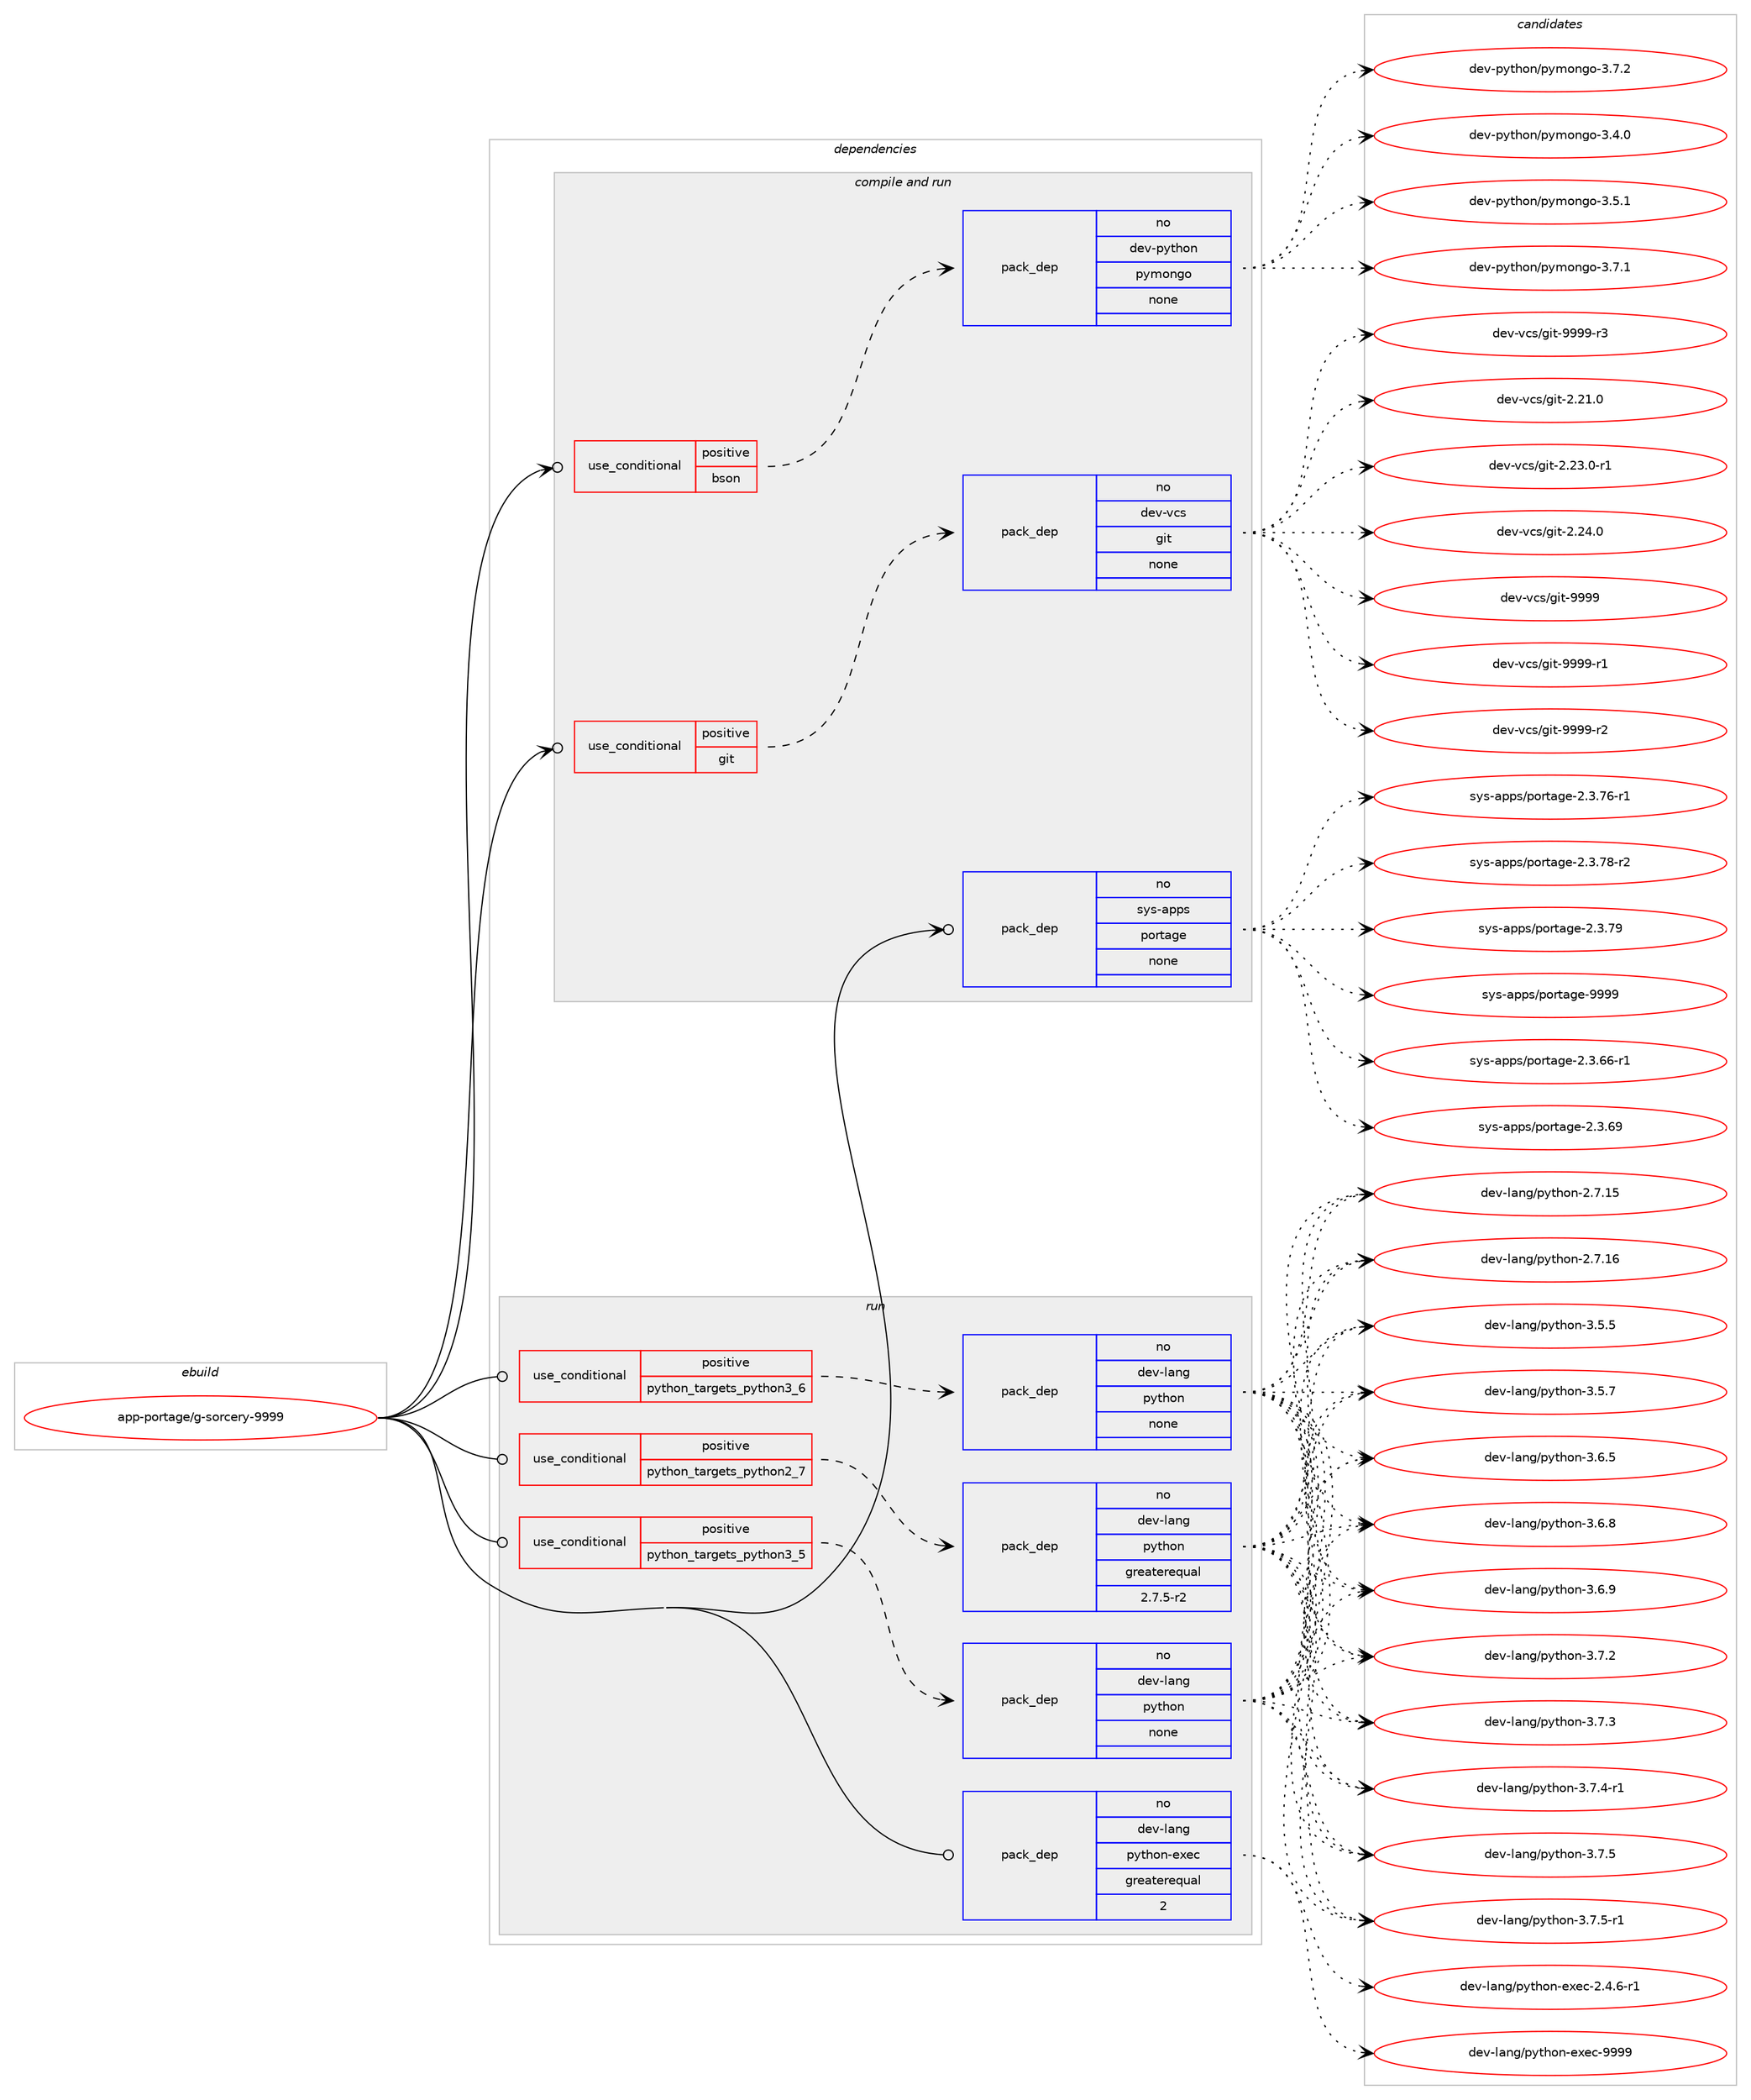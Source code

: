 digraph prolog {

# *************
# Graph options
# *************

newrank=true;
concentrate=true;
compound=true;
graph [rankdir=LR,fontname=Helvetica,fontsize=10,ranksep=1.5];#, ranksep=2.5, nodesep=0.2];
edge  [arrowhead=vee];
node  [fontname=Helvetica,fontsize=10];

# **********
# The ebuild
# **********

subgraph cluster_leftcol {
color=gray;
rank=same;
label=<<i>ebuild</i>>;
id [label="app-portage/g-sorcery-9999", color=red, width=4, href="../app-portage/g-sorcery-9999.svg"];
}

# ****************
# The dependencies
# ****************

subgraph cluster_midcol {
color=gray;
label=<<i>dependencies</i>>;
subgraph cluster_compile {
fillcolor="#eeeeee";
style=filled;
label=<<i>compile</i>>;
}
subgraph cluster_compileandrun {
fillcolor="#eeeeee";
style=filled;
label=<<i>compile and run</i>>;
subgraph cond120439 {
dependency505216 [label=<<TABLE BORDER="0" CELLBORDER="1" CELLSPACING="0" CELLPADDING="4"><TR><TD ROWSPAN="3" CELLPADDING="10">use_conditional</TD></TR><TR><TD>positive</TD></TR><TR><TD>bson</TD></TR></TABLE>>, shape=none, color=red];
subgraph pack375646 {
dependency505217 [label=<<TABLE BORDER="0" CELLBORDER="1" CELLSPACING="0" CELLPADDING="4" WIDTH="220"><TR><TD ROWSPAN="6" CELLPADDING="30">pack_dep</TD></TR><TR><TD WIDTH="110">no</TD></TR><TR><TD>dev-python</TD></TR><TR><TD>pymongo</TD></TR><TR><TD>none</TD></TR><TR><TD></TD></TR></TABLE>>, shape=none, color=blue];
}
dependency505216:e -> dependency505217:w [weight=20,style="dashed",arrowhead="vee"];
}
id:e -> dependency505216:w [weight=20,style="solid",arrowhead="odotvee"];
subgraph cond120440 {
dependency505218 [label=<<TABLE BORDER="0" CELLBORDER="1" CELLSPACING="0" CELLPADDING="4"><TR><TD ROWSPAN="3" CELLPADDING="10">use_conditional</TD></TR><TR><TD>positive</TD></TR><TR><TD>git</TD></TR></TABLE>>, shape=none, color=red];
subgraph pack375647 {
dependency505219 [label=<<TABLE BORDER="0" CELLBORDER="1" CELLSPACING="0" CELLPADDING="4" WIDTH="220"><TR><TD ROWSPAN="6" CELLPADDING="30">pack_dep</TD></TR><TR><TD WIDTH="110">no</TD></TR><TR><TD>dev-vcs</TD></TR><TR><TD>git</TD></TR><TR><TD>none</TD></TR><TR><TD></TD></TR></TABLE>>, shape=none, color=blue];
}
dependency505218:e -> dependency505219:w [weight=20,style="dashed",arrowhead="vee"];
}
id:e -> dependency505218:w [weight=20,style="solid",arrowhead="odotvee"];
subgraph pack375648 {
dependency505220 [label=<<TABLE BORDER="0" CELLBORDER="1" CELLSPACING="0" CELLPADDING="4" WIDTH="220"><TR><TD ROWSPAN="6" CELLPADDING="30">pack_dep</TD></TR><TR><TD WIDTH="110">no</TD></TR><TR><TD>sys-apps</TD></TR><TR><TD>portage</TD></TR><TR><TD>none</TD></TR><TR><TD></TD></TR></TABLE>>, shape=none, color=blue];
}
id:e -> dependency505220:w [weight=20,style="solid",arrowhead="odotvee"];
}
subgraph cluster_run {
fillcolor="#eeeeee";
style=filled;
label=<<i>run</i>>;
subgraph cond120441 {
dependency505221 [label=<<TABLE BORDER="0" CELLBORDER="1" CELLSPACING="0" CELLPADDING="4"><TR><TD ROWSPAN="3" CELLPADDING="10">use_conditional</TD></TR><TR><TD>positive</TD></TR><TR><TD>python_targets_python2_7</TD></TR></TABLE>>, shape=none, color=red];
subgraph pack375649 {
dependency505222 [label=<<TABLE BORDER="0" CELLBORDER="1" CELLSPACING="0" CELLPADDING="4" WIDTH="220"><TR><TD ROWSPAN="6" CELLPADDING="30">pack_dep</TD></TR><TR><TD WIDTH="110">no</TD></TR><TR><TD>dev-lang</TD></TR><TR><TD>python</TD></TR><TR><TD>greaterequal</TD></TR><TR><TD>2.7.5-r2</TD></TR></TABLE>>, shape=none, color=blue];
}
dependency505221:e -> dependency505222:w [weight=20,style="dashed",arrowhead="vee"];
}
id:e -> dependency505221:w [weight=20,style="solid",arrowhead="odot"];
subgraph cond120442 {
dependency505223 [label=<<TABLE BORDER="0" CELLBORDER="1" CELLSPACING="0" CELLPADDING="4"><TR><TD ROWSPAN="3" CELLPADDING="10">use_conditional</TD></TR><TR><TD>positive</TD></TR><TR><TD>python_targets_python3_5</TD></TR></TABLE>>, shape=none, color=red];
subgraph pack375650 {
dependency505224 [label=<<TABLE BORDER="0" CELLBORDER="1" CELLSPACING="0" CELLPADDING="4" WIDTH="220"><TR><TD ROWSPAN="6" CELLPADDING="30">pack_dep</TD></TR><TR><TD WIDTH="110">no</TD></TR><TR><TD>dev-lang</TD></TR><TR><TD>python</TD></TR><TR><TD>none</TD></TR><TR><TD></TD></TR></TABLE>>, shape=none, color=blue];
}
dependency505223:e -> dependency505224:w [weight=20,style="dashed",arrowhead="vee"];
}
id:e -> dependency505223:w [weight=20,style="solid",arrowhead="odot"];
subgraph cond120443 {
dependency505225 [label=<<TABLE BORDER="0" CELLBORDER="1" CELLSPACING="0" CELLPADDING="4"><TR><TD ROWSPAN="3" CELLPADDING="10">use_conditional</TD></TR><TR><TD>positive</TD></TR><TR><TD>python_targets_python3_6</TD></TR></TABLE>>, shape=none, color=red];
subgraph pack375651 {
dependency505226 [label=<<TABLE BORDER="0" CELLBORDER="1" CELLSPACING="0" CELLPADDING="4" WIDTH="220"><TR><TD ROWSPAN="6" CELLPADDING="30">pack_dep</TD></TR><TR><TD WIDTH="110">no</TD></TR><TR><TD>dev-lang</TD></TR><TR><TD>python</TD></TR><TR><TD>none</TD></TR><TR><TD></TD></TR></TABLE>>, shape=none, color=blue];
}
dependency505225:e -> dependency505226:w [weight=20,style="dashed",arrowhead="vee"];
}
id:e -> dependency505225:w [weight=20,style="solid",arrowhead="odot"];
subgraph pack375652 {
dependency505227 [label=<<TABLE BORDER="0" CELLBORDER="1" CELLSPACING="0" CELLPADDING="4" WIDTH="220"><TR><TD ROWSPAN="6" CELLPADDING="30">pack_dep</TD></TR><TR><TD WIDTH="110">no</TD></TR><TR><TD>dev-lang</TD></TR><TR><TD>python-exec</TD></TR><TR><TD>greaterequal</TD></TR><TR><TD>2</TD></TR></TABLE>>, shape=none, color=blue];
}
id:e -> dependency505227:w [weight=20,style="solid",arrowhead="odot"];
}
}

# **************
# The candidates
# **************

subgraph cluster_choices {
rank=same;
color=gray;
label=<<i>candidates</i>>;

subgraph choice375646 {
color=black;
nodesep=1;
choice1001011184511212111610411111047112121109111110103111455146524648 [label="dev-python/pymongo-3.4.0", color=red, width=4,href="../dev-python/pymongo-3.4.0.svg"];
choice1001011184511212111610411111047112121109111110103111455146534649 [label="dev-python/pymongo-3.5.1", color=red, width=4,href="../dev-python/pymongo-3.5.1.svg"];
choice1001011184511212111610411111047112121109111110103111455146554649 [label="dev-python/pymongo-3.7.1", color=red, width=4,href="../dev-python/pymongo-3.7.1.svg"];
choice1001011184511212111610411111047112121109111110103111455146554650 [label="dev-python/pymongo-3.7.2", color=red, width=4,href="../dev-python/pymongo-3.7.2.svg"];
dependency505217:e -> choice1001011184511212111610411111047112121109111110103111455146524648:w [style=dotted,weight="100"];
dependency505217:e -> choice1001011184511212111610411111047112121109111110103111455146534649:w [style=dotted,weight="100"];
dependency505217:e -> choice1001011184511212111610411111047112121109111110103111455146554649:w [style=dotted,weight="100"];
dependency505217:e -> choice1001011184511212111610411111047112121109111110103111455146554650:w [style=dotted,weight="100"];
}
subgraph choice375647 {
color=black;
nodesep=1;
choice10010111845118991154710310511645504650494648 [label="dev-vcs/git-2.21.0", color=red, width=4,href="../dev-vcs/git-2.21.0.svg"];
choice100101118451189911547103105116455046505146484511449 [label="dev-vcs/git-2.23.0-r1", color=red, width=4,href="../dev-vcs/git-2.23.0-r1.svg"];
choice10010111845118991154710310511645504650524648 [label="dev-vcs/git-2.24.0", color=red, width=4,href="../dev-vcs/git-2.24.0.svg"];
choice1001011184511899115471031051164557575757 [label="dev-vcs/git-9999", color=red, width=4,href="../dev-vcs/git-9999.svg"];
choice10010111845118991154710310511645575757574511449 [label="dev-vcs/git-9999-r1", color=red, width=4,href="../dev-vcs/git-9999-r1.svg"];
choice10010111845118991154710310511645575757574511450 [label="dev-vcs/git-9999-r2", color=red, width=4,href="../dev-vcs/git-9999-r2.svg"];
choice10010111845118991154710310511645575757574511451 [label="dev-vcs/git-9999-r3", color=red, width=4,href="../dev-vcs/git-9999-r3.svg"];
dependency505219:e -> choice10010111845118991154710310511645504650494648:w [style=dotted,weight="100"];
dependency505219:e -> choice100101118451189911547103105116455046505146484511449:w [style=dotted,weight="100"];
dependency505219:e -> choice10010111845118991154710310511645504650524648:w [style=dotted,weight="100"];
dependency505219:e -> choice1001011184511899115471031051164557575757:w [style=dotted,weight="100"];
dependency505219:e -> choice10010111845118991154710310511645575757574511449:w [style=dotted,weight="100"];
dependency505219:e -> choice10010111845118991154710310511645575757574511450:w [style=dotted,weight="100"];
dependency505219:e -> choice10010111845118991154710310511645575757574511451:w [style=dotted,weight="100"];
}
subgraph choice375648 {
color=black;
nodesep=1;
choice11512111545971121121154711211111411697103101455046514654544511449 [label="sys-apps/portage-2.3.66-r1", color=red, width=4,href="../sys-apps/portage-2.3.66-r1.svg"];
choice1151211154597112112115471121111141169710310145504651465457 [label="sys-apps/portage-2.3.69", color=red, width=4,href="../sys-apps/portage-2.3.69.svg"];
choice11512111545971121121154711211111411697103101455046514655544511449 [label="sys-apps/portage-2.3.76-r1", color=red, width=4,href="../sys-apps/portage-2.3.76-r1.svg"];
choice11512111545971121121154711211111411697103101455046514655564511450 [label="sys-apps/portage-2.3.78-r2", color=red, width=4,href="../sys-apps/portage-2.3.78-r2.svg"];
choice1151211154597112112115471121111141169710310145504651465557 [label="sys-apps/portage-2.3.79", color=red, width=4,href="../sys-apps/portage-2.3.79.svg"];
choice115121115459711211211547112111114116971031014557575757 [label="sys-apps/portage-9999", color=red, width=4,href="../sys-apps/portage-9999.svg"];
dependency505220:e -> choice11512111545971121121154711211111411697103101455046514654544511449:w [style=dotted,weight="100"];
dependency505220:e -> choice1151211154597112112115471121111141169710310145504651465457:w [style=dotted,weight="100"];
dependency505220:e -> choice11512111545971121121154711211111411697103101455046514655544511449:w [style=dotted,weight="100"];
dependency505220:e -> choice11512111545971121121154711211111411697103101455046514655564511450:w [style=dotted,weight="100"];
dependency505220:e -> choice1151211154597112112115471121111141169710310145504651465557:w [style=dotted,weight="100"];
dependency505220:e -> choice115121115459711211211547112111114116971031014557575757:w [style=dotted,weight="100"];
}
subgraph choice375649 {
color=black;
nodesep=1;
choice10010111845108971101034711212111610411111045504655464953 [label="dev-lang/python-2.7.15", color=red, width=4,href="../dev-lang/python-2.7.15.svg"];
choice10010111845108971101034711212111610411111045504655464954 [label="dev-lang/python-2.7.16", color=red, width=4,href="../dev-lang/python-2.7.16.svg"];
choice100101118451089711010347112121116104111110455146534653 [label="dev-lang/python-3.5.5", color=red, width=4,href="../dev-lang/python-3.5.5.svg"];
choice100101118451089711010347112121116104111110455146534655 [label="dev-lang/python-3.5.7", color=red, width=4,href="../dev-lang/python-3.5.7.svg"];
choice100101118451089711010347112121116104111110455146544653 [label="dev-lang/python-3.6.5", color=red, width=4,href="../dev-lang/python-3.6.5.svg"];
choice100101118451089711010347112121116104111110455146544656 [label="dev-lang/python-3.6.8", color=red, width=4,href="../dev-lang/python-3.6.8.svg"];
choice100101118451089711010347112121116104111110455146544657 [label="dev-lang/python-3.6.9", color=red, width=4,href="../dev-lang/python-3.6.9.svg"];
choice100101118451089711010347112121116104111110455146554650 [label="dev-lang/python-3.7.2", color=red, width=4,href="../dev-lang/python-3.7.2.svg"];
choice100101118451089711010347112121116104111110455146554651 [label="dev-lang/python-3.7.3", color=red, width=4,href="../dev-lang/python-3.7.3.svg"];
choice1001011184510897110103471121211161041111104551465546524511449 [label="dev-lang/python-3.7.4-r1", color=red, width=4,href="../dev-lang/python-3.7.4-r1.svg"];
choice100101118451089711010347112121116104111110455146554653 [label="dev-lang/python-3.7.5", color=red, width=4,href="../dev-lang/python-3.7.5.svg"];
choice1001011184510897110103471121211161041111104551465546534511449 [label="dev-lang/python-3.7.5-r1", color=red, width=4,href="../dev-lang/python-3.7.5-r1.svg"];
dependency505222:e -> choice10010111845108971101034711212111610411111045504655464953:w [style=dotted,weight="100"];
dependency505222:e -> choice10010111845108971101034711212111610411111045504655464954:w [style=dotted,weight="100"];
dependency505222:e -> choice100101118451089711010347112121116104111110455146534653:w [style=dotted,weight="100"];
dependency505222:e -> choice100101118451089711010347112121116104111110455146534655:w [style=dotted,weight="100"];
dependency505222:e -> choice100101118451089711010347112121116104111110455146544653:w [style=dotted,weight="100"];
dependency505222:e -> choice100101118451089711010347112121116104111110455146544656:w [style=dotted,weight="100"];
dependency505222:e -> choice100101118451089711010347112121116104111110455146544657:w [style=dotted,weight="100"];
dependency505222:e -> choice100101118451089711010347112121116104111110455146554650:w [style=dotted,weight="100"];
dependency505222:e -> choice100101118451089711010347112121116104111110455146554651:w [style=dotted,weight="100"];
dependency505222:e -> choice1001011184510897110103471121211161041111104551465546524511449:w [style=dotted,weight="100"];
dependency505222:e -> choice100101118451089711010347112121116104111110455146554653:w [style=dotted,weight="100"];
dependency505222:e -> choice1001011184510897110103471121211161041111104551465546534511449:w [style=dotted,weight="100"];
}
subgraph choice375650 {
color=black;
nodesep=1;
choice10010111845108971101034711212111610411111045504655464953 [label="dev-lang/python-2.7.15", color=red, width=4,href="../dev-lang/python-2.7.15.svg"];
choice10010111845108971101034711212111610411111045504655464954 [label="dev-lang/python-2.7.16", color=red, width=4,href="../dev-lang/python-2.7.16.svg"];
choice100101118451089711010347112121116104111110455146534653 [label="dev-lang/python-3.5.5", color=red, width=4,href="../dev-lang/python-3.5.5.svg"];
choice100101118451089711010347112121116104111110455146534655 [label="dev-lang/python-3.5.7", color=red, width=4,href="../dev-lang/python-3.5.7.svg"];
choice100101118451089711010347112121116104111110455146544653 [label="dev-lang/python-3.6.5", color=red, width=4,href="../dev-lang/python-3.6.5.svg"];
choice100101118451089711010347112121116104111110455146544656 [label="dev-lang/python-3.6.8", color=red, width=4,href="../dev-lang/python-3.6.8.svg"];
choice100101118451089711010347112121116104111110455146544657 [label="dev-lang/python-3.6.9", color=red, width=4,href="../dev-lang/python-3.6.9.svg"];
choice100101118451089711010347112121116104111110455146554650 [label="dev-lang/python-3.7.2", color=red, width=4,href="../dev-lang/python-3.7.2.svg"];
choice100101118451089711010347112121116104111110455146554651 [label="dev-lang/python-3.7.3", color=red, width=4,href="../dev-lang/python-3.7.3.svg"];
choice1001011184510897110103471121211161041111104551465546524511449 [label="dev-lang/python-3.7.4-r1", color=red, width=4,href="../dev-lang/python-3.7.4-r1.svg"];
choice100101118451089711010347112121116104111110455146554653 [label="dev-lang/python-3.7.5", color=red, width=4,href="../dev-lang/python-3.7.5.svg"];
choice1001011184510897110103471121211161041111104551465546534511449 [label="dev-lang/python-3.7.5-r1", color=red, width=4,href="../dev-lang/python-3.7.5-r1.svg"];
dependency505224:e -> choice10010111845108971101034711212111610411111045504655464953:w [style=dotted,weight="100"];
dependency505224:e -> choice10010111845108971101034711212111610411111045504655464954:w [style=dotted,weight="100"];
dependency505224:e -> choice100101118451089711010347112121116104111110455146534653:w [style=dotted,weight="100"];
dependency505224:e -> choice100101118451089711010347112121116104111110455146534655:w [style=dotted,weight="100"];
dependency505224:e -> choice100101118451089711010347112121116104111110455146544653:w [style=dotted,weight="100"];
dependency505224:e -> choice100101118451089711010347112121116104111110455146544656:w [style=dotted,weight="100"];
dependency505224:e -> choice100101118451089711010347112121116104111110455146544657:w [style=dotted,weight="100"];
dependency505224:e -> choice100101118451089711010347112121116104111110455146554650:w [style=dotted,weight="100"];
dependency505224:e -> choice100101118451089711010347112121116104111110455146554651:w [style=dotted,weight="100"];
dependency505224:e -> choice1001011184510897110103471121211161041111104551465546524511449:w [style=dotted,weight="100"];
dependency505224:e -> choice100101118451089711010347112121116104111110455146554653:w [style=dotted,weight="100"];
dependency505224:e -> choice1001011184510897110103471121211161041111104551465546534511449:w [style=dotted,weight="100"];
}
subgraph choice375651 {
color=black;
nodesep=1;
choice10010111845108971101034711212111610411111045504655464953 [label="dev-lang/python-2.7.15", color=red, width=4,href="../dev-lang/python-2.7.15.svg"];
choice10010111845108971101034711212111610411111045504655464954 [label="dev-lang/python-2.7.16", color=red, width=4,href="../dev-lang/python-2.7.16.svg"];
choice100101118451089711010347112121116104111110455146534653 [label="dev-lang/python-3.5.5", color=red, width=4,href="../dev-lang/python-3.5.5.svg"];
choice100101118451089711010347112121116104111110455146534655 [label="dev-lang/python-3.5.7", color=red, width=4,href="../dev-lang/python-3.5.7.svg"];
choice100101118451089711010347112121116104111110455146544653 [label="dev-lang/python-3.6.5", color=red, width=4,href="../dev-lang/python-3.6.5.svg"];
choice100101118451089711010347112121116104111110455146544656 [label="dev-lang/python-3.6.8", color=red, width=4,href="../dev-lang/python-3.6.8.svg"];
choice100101118451089711010347112121116104111110455146544657 [label="dev-lang/python-3.6.9", color=red, width=4,href="../dev-lang/python-3.6.9.svg"];
choice100101118451089711010347112121116104111110455146554650 [label="dev-lang/python-3.7.2", color=red, width=4,href="../dev-lang/python-3.7.2.svg"];
choice100101118451089711010347112121116104111110455146554651 [label="dev-lang/python-3.7.3", color=red, width=4,href="../dev-lang/python-3.7.3.svg"];
choice1001011184510897110103471121211161041111104551465546524511449 [label="dev-lang/python-3.7.4-r1", color=red, width=4,href="../dev-lang/python-3.7.4-r1.svg"];
choice100101118451089711010347112121116104111110455146554653 [label="dev-lang/python-3.7.5", color=red, width=4,href="../dev-lang/python-3.7.5.svg"];
choice1001011184510897110103471121211161041111104551465546534511449 [label="dev-lang/python-3.7.5-r1", color=red, width=4,href="../dev-lang/python-3.7.5-r1.svg"];
dependency505226:e -> choice10010111845108971101034711212111610411111045504655464953:w [style=dotted,weight="100"];
dependency505226:e -> choice10010111845108971101034711212111610411111045504655464954:w [style=dotted,weight="100"];
dependency505226:e -> choice100101118451089711010347112121116104111110455146534653:w [style=dotted,weight="100"];
dependency505226:e -> choice100101118451089711010347112121116104111110455146534655:w [style=dotted,weight="100"];
dependency505226:e -> choice100101118451089711010347112121116104111110455146544653:w [style=dotted,weight="100"];
dependency505226:e -> choice100101118451089711010347112121116104111110455146544656:w [style=dotted,weight="100"];
dependency505226:e -> choice100101118451089711010347112121116104111110455146544657:w [style=dotted,weight="100"];
dependency505226:e -> choice100101118451089711010347112121116104111110455146554650:w [style=dotted,weight="100"];
dependency505226:e -> choice100101118451089711010347112121116104111110455146554651:w [style=dotted,weight="100"];
dependency505226:e -> choice1001011184510897110103471121211161041111104551465546524511449:w [style=dotted,weight="100"];
dependency505226:e -> choice100101118451089711010347112121116104111110455146554653:w [style=dotted,weight="100"];
dependency505226:e -> choice1001011184510897110103471121211161041111104551465546534511449:w [style=dotted,weight="100"];
}
subgraph choice375652 {
color=black;
nodesep=1;
choice10010111845108971101034711212111610411111045101120101994550465246544511449 [label="dev-lang/python-exec-2.4.6-r1", color=red, width=4,href="../dev-lang/python-exec-2.4.6-r1.svg"];
choice10010111845108971101034711212111610411111045101120101994557575757 [label="dev-lang/python-exec-9999", color=red, width=4,href="../dev-lang/python-exec-9999.svg"];
dependency505227:e -> choice10010111845108971101034711212111610411111045101120101994550465246544511449:w [style=dotted,weight="100"];
dependency505227:e -> choice10010111845108971101034711212111610411111045101120101994557575757:w [style=dotted,weight="100"];
}
}

}
